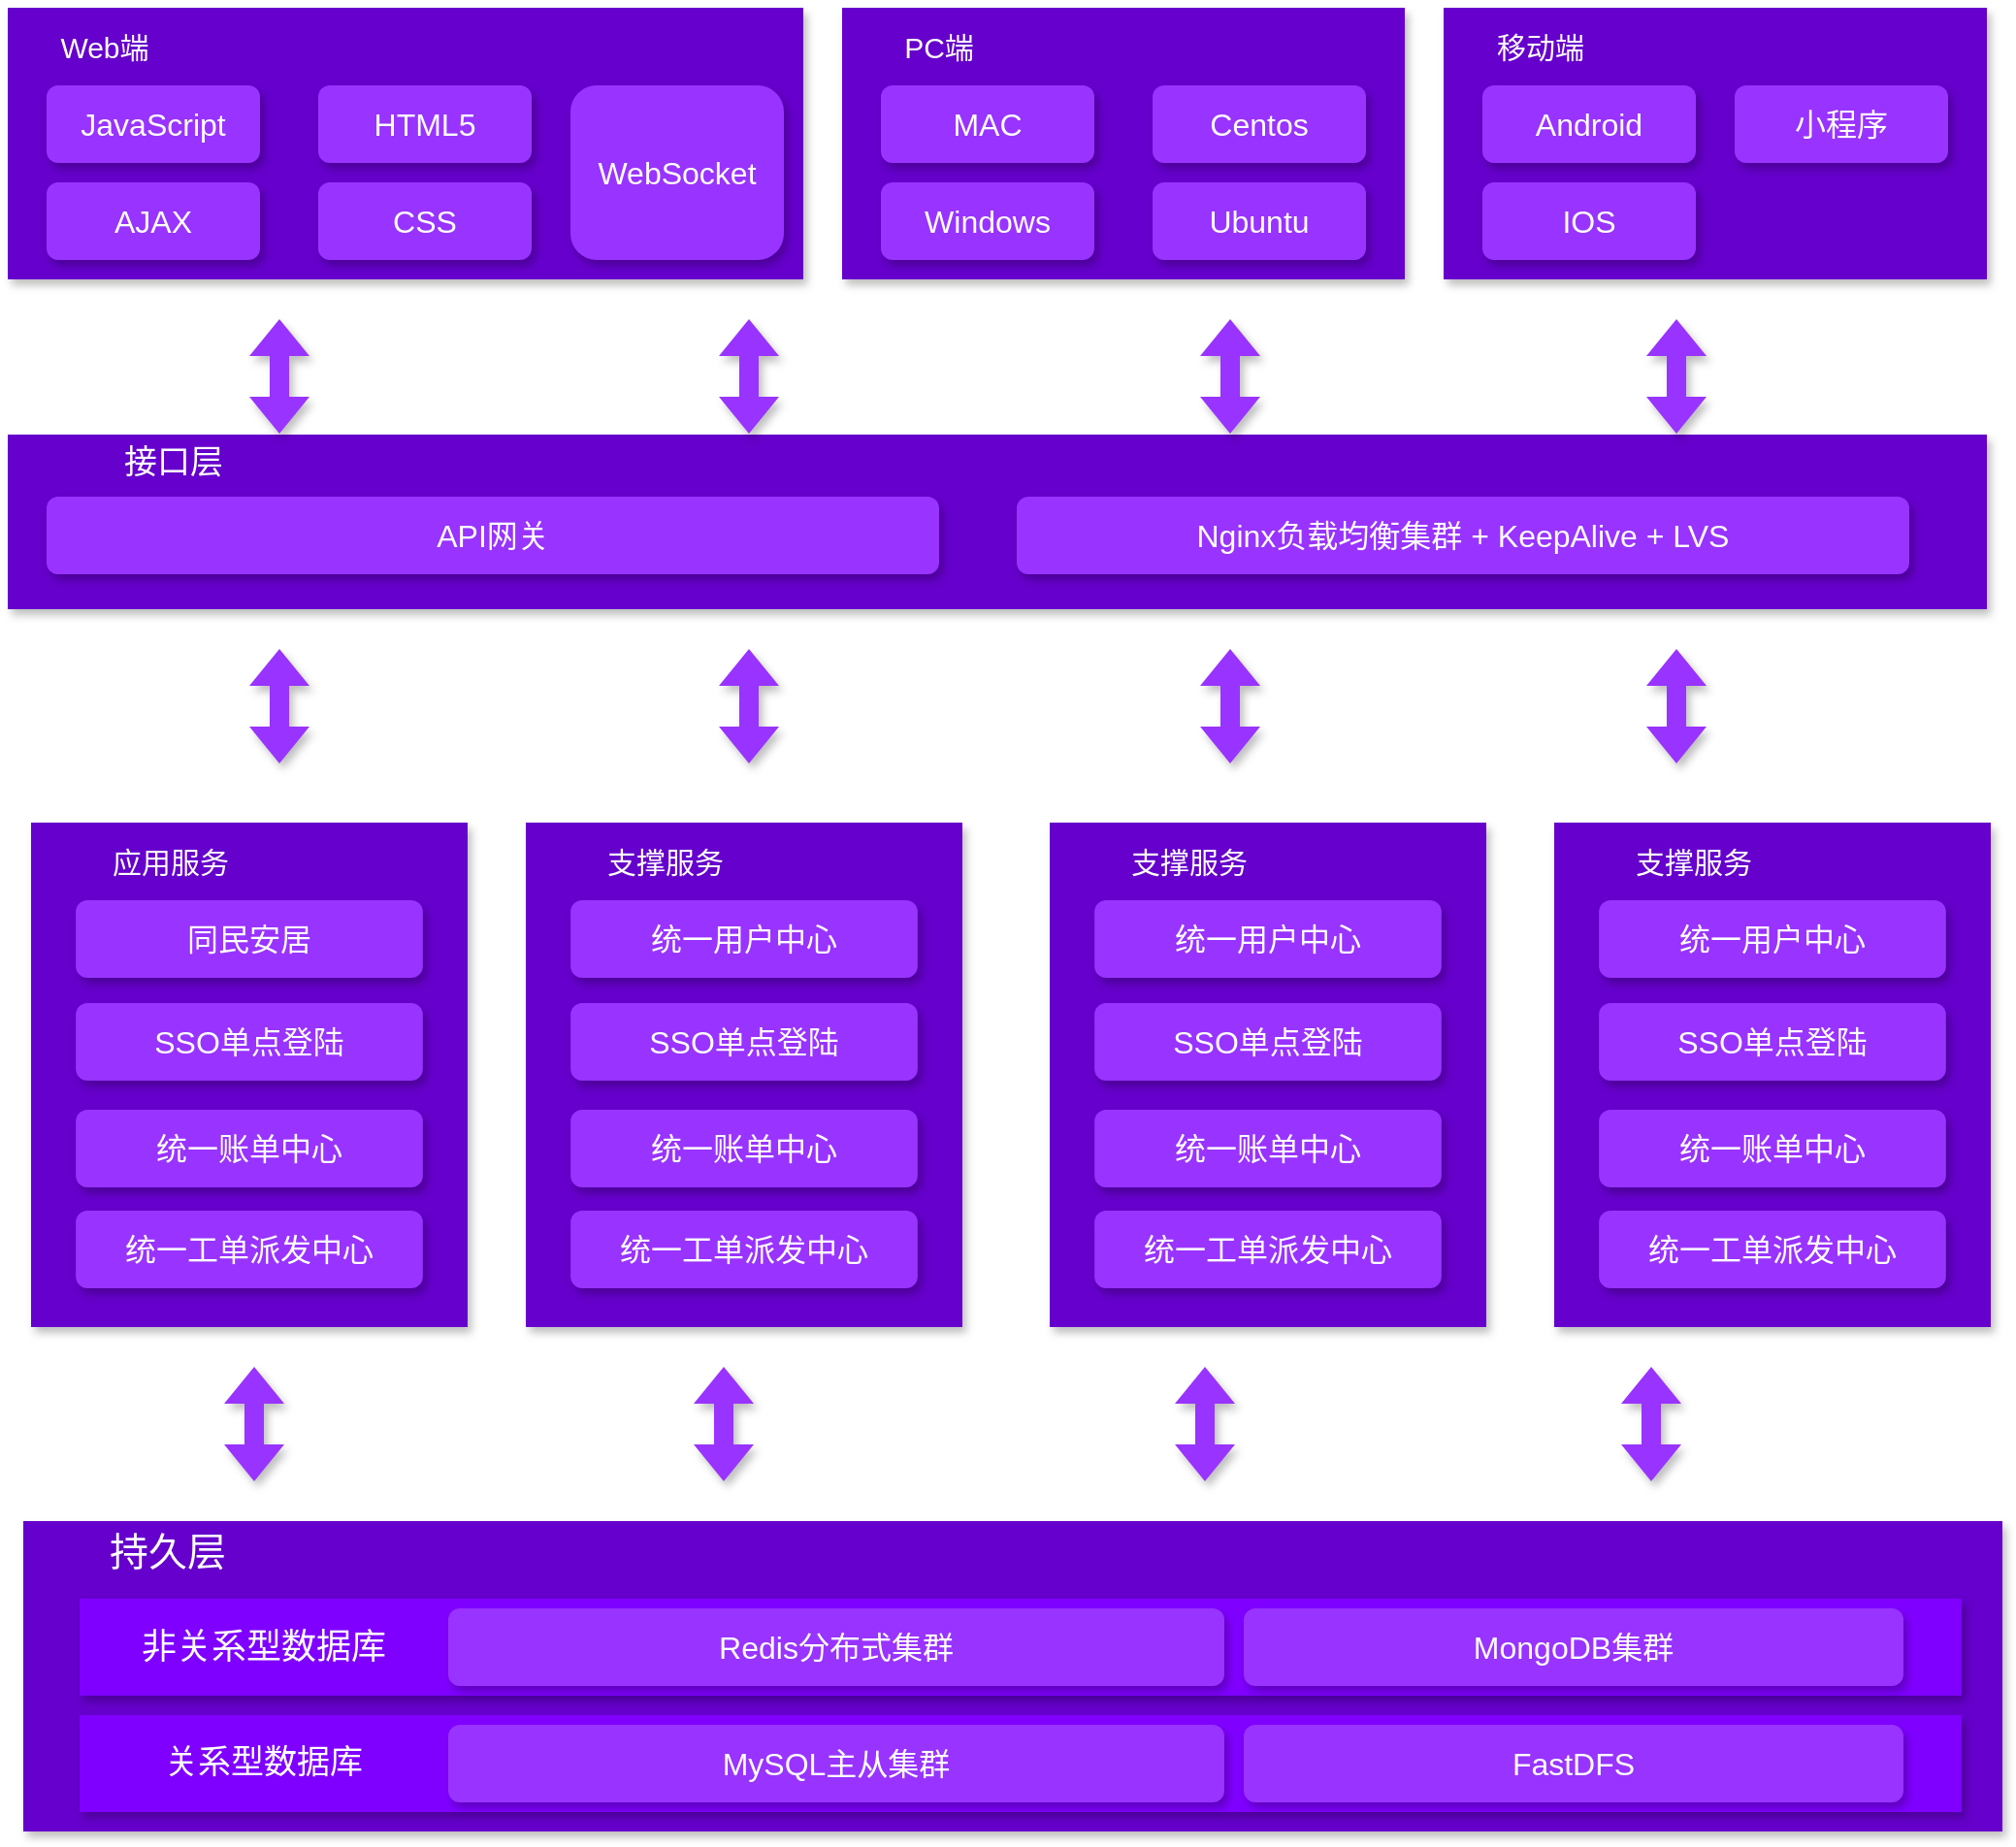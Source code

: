 <mxfile version="14.4.2" type="github">
  <diagram id="zV-b_AFfcwhKkFdipuun" name="Page-1">
    <mxGraphModel dx="2607" dy="1192" grid="1" gridSize="10" guides="1" tooltips="1" connect="1" arrows="1" fold="1" page="1" pageScale="3.5" pageWidth="827" pageHeight="1169" math="0" shadow="0">
      <root>
        <mxCell id="0" />
        <mxCell id="1" parent="0" />
        <mxCell id="SEhgnILJFAIvdyu6qOE7-8" value="" style="group" vertex="1" connectable="0" parent="1">
          <mxGeometry x="110" y="420" width="410" height="140" as="geometry" />
        </mxCell>
        <mxCell id="SEhgnILJFAIvdyu6qOE7-1" value="" style="rounded=0;whiteSpace=wrap;html=1;strokeColor=none;fillColor=#6600CC;shadow=1;glass=0;" vertex="1" parent="SEhgnILJFAIvdyu6qOE7-8">
          <mxGeometry width="410" height="140" as="geometry" />
        </mxCell>
        <mxCell id="SEhgnILJFAIvdyu6qOE7-2" value="&lt;font style=&quot;font-size: 15px&quot; color=&quot;#ffffff&quot;&gt;Web端&lt;/font&gt;" style="text;html=1;strokeColor=none;fillColor=none;align=center;verticalAlign=middle;whiteSpace=wrap;rounded=0;" vertex="1" parent="SEhgnILJFAIvdyu6qOE7-8">
          <mxGeometry x="20" y="10" width="60" height="20" as="geometry" />
        </mxCell>
        <mxCell id="SEhgnILJFAIvdyu6qOE7-3" value="&lt;font style=&quot;font-size: 16px&quot; color=&quot;#ffffff&quot;&gt;JavaScript&lt;/font&gt;" style="rounded=1;whiteSpace=wrap;html=1;fillColor=#9933FF;strokeColor=none;shadow=1;" vertex="1" parent="SEhgnILJFAIvdyu6qOE7-8">
          <mxGeometry x="20" y="40" width="110" height="40" as="geometry" />
        </mxCell>
        <mxCell id="SEhgnILJFAIvdyu6qOE7-4" value="&lt;font style=&quot;font-size: 16px&quot; color=&quot;#ffffff&quot;&gt;AJAX&lt;/font&gt;" style="rounded=1;whiteSpace=wrap;html=1;fillColor=#9933FF;strokeColor=none;shadow=1;" vertex="1" parent="SEhgnILJFAIvdyu6qOE7-8">
          <mxGeometry x="20" y="90" width="110" height="40" as="geometry" />
        </mxCell>
        <mxCell id="SEhgnILJFAIvdyu6qOE7-5" value="&lt;font color=&quot;#ffffff&quot;&gt;&lt;span style=&quot;font-size: 16px&quot;&gt;HTML5&lt;/span&gt;&lt;/font&gt;" style="rounded=1;whiteSpace=wrap;html=1;fillColor=#9933FF;strokeColor=none;shadow=1;" vertex="1" parent="SEhgnILJFAIvdyu6qOE7-8">
          <mxGeometry x="160" y="40" width="110" height="40" as="geometry" />
        </mxCell>
        <mxCell id="SEhgnILJFAIvdyu6qOE7-6" value="&lt;font style=&quot;font-size: 16px&quot; color=&quot;#ffffff&quot;&gt;CSS&lt;/font&gt;" style="rounded=1;whiteSpace=wrap;html=1;fillColor=#9933FF;strokeColor=none;shadow=1;" vertex="1" parent="SEhgnILJFAIvdyu6qOE7-8">
          <mxGeometry x="160" y="90" width="110" height="40" as="geometry" />
        </mxCell>
        <mxCell id="SEhgnILJFAIvdyu6qOE7-7" value="&lt;font style=&quot;font-size: 16px&quot; color=&quot;#ffffff&quot;&gt;WebSocket&lt;/font&gt;" style="rounded=1;whiteSpace=wrap;html=1;fillColor=#9933FF;strokeColor=none;shadow=1;" vertex="1" parent="SEhgnILJFAIvdyu6qOE7-8">
          <mxGeometry x="290" y="40" width="110" height="90" as="geometry" />
        </mxCell>
        <mxCell id="SEhgnILJFAIvdyu6qOE7-10" value="" style="rounded=0;whiteSpace=wrap;html=1;strokeColor=none;fillColor=#6600CC;shadow=1;glass=0;" vertex="1" parent="1">
          <mxGeometry x="540" y="420" width="290" height="140" as="geometry" />
        </mxCell>
        <mxCell id="SEhgnILJFAIvdyu6qOE7-17" value="" style="group" vertex="1" connectable="0" parent="1">
          <mxGeometry x="560" y="430" width="250" height="120" as="geometry" />
        </mxCell>
        <mxCell id="SEhgnILJFAIvdyu6qOE7-11" value="&lt;font style=&quot;font-size: 15px&quot; color=&quot;#ffffff&quot;&gt;PC端&lt;/font&gt;" style="text;html=1;strokeColor=none;fillColor=none;align=center;verticalAlign=middle;whiteSpace=wrap;rounded=0;" vertex="1" parent="SEhgnILJFAIvdyu6qOE7-17">
          <mxGeometry width="60" height="20" as="geometry" />
        </mxCell>
        <mxCell id="SEhgnILJFAIvdyu6qOE7-12" value="&lt;font style=&quot;font-size: 16px&quot; color=&quot;#ffffff&quot;&gt;MAC&lt;/font&gt;" style="rounded=1;whiteSpace=wrap;html=1;fillColor=#9933FF;strokeColor=none;shadow=1;" vertex="1" parent="SEhgnILJFAIvdyu6qOE7-17">
          <mxGeometry y="30" width="110" height="40" as="geometry" />
        </mxCell>
        <mxCell id="SEhgnILJFAIvdyu6qOE7-13" value="&lt;font style=&quot;font-size: 16px&quot; color=&quot;#ffffff&quot;&gt;Windows&lt;/font&gt;" style="rounded=1;whiteSpace=wrap;html=1;fillColor=#9933FF;strokeColor=none;shadow=1;" vertex="1" parent="SEhgnILJFAIvdyu6qOE7-17">
          <mxGeometry y="80" width="110" height="40" as="geometry" />
        </mxCell>
        <mxCell id="SEhgnILJFAIvdyu6qOE7-14" value="&lt;font color=&quot;#ffffff&quot;&gt;&lt;span style=&quot;font-size: 16px&quot;&gt;Centos&lt;/span&gt;&lt;/font&gt;" style="rounded=1;whiteSpace=wrap;html=1;fillColor=#9933FF;strokeColor=none;shadow=1;" vertex="1" parent="SEhgnILJFAIvdyu6qOE7-17">
          <mxGeometry x="140" y="30" width="110" height="40" as="geometry" />
        </mxCell>
        <mxCell id="SEhgnILJFAIvdyu6qOE7-15" value="&lt;font style=&quot;font-size: 16px&quot; color=&quot;#ffffff&quot;&gt;Ubuntu&lt;/font&gt;" style="rounded=1;whiteSpace=wrap;html=1;fillColor=#9933FF;strokeColor=none;shadow=1;" vertex="1" parent="SEhgnILJFAIvdyu6qOE7-17">
          <mxGeometry x="140" y="80" width="110" height="40" as="geometry" />
        </mxCell>
        <mxCell id="SEhgnILJFAIvdyu6qOE7-21" value="" style="rounded=0;whiteSpace=wrap;html=1;strokeColor=none;fillColor=#6600CC;shadow=1;glass=0;" vertex="1" parent="1">
          <mxGeometry x="850" y="420" width="280" height="140" as="geometry" />
        </mxCell>
        <mxCell id="SEhgnILJFAIvdyu6qOE7-22" value="&lt;font style=&quot;font-size: 15px&quot; color=&quot;#ffffff&quot;&gt;移动端&lt;/font&gt;" style="text;html=1;strokeColor=none;fillColor=none;align=center;verticalAlign=middle;whiteSpace=wrap;rounded=0;" vertex="1" parent="1">
          <mxGeometry x="870" y="430" width="60" height="20" as="geometry" />
        </mxCell>
        <mxCell id="SEhgnILJFAIvdyu6qOE7-23" value="&lt;font style=&quot;font-size: 16px&quot; color=&quot;#ffffff&quot;&gt;Android&lt;/font&gt;" style="rounded=1;whiteSpace=wrap;html=1;fillColor=#9933FF;strokeColor=none;shadow=1;" vertex="1" parent="1">
          <mxGeometry x="870" y="460" width="110" height="40" as="geometry" />
        </mxCell>
        <mxCell id="SEhgnILJFAIvdyu6qOE7-24" value="&lt;font style=&quot;font-size: 16px&quot; color=&quot;#ffffff&quot;&gt;IOS&lt;/font&gt;" style="rounded=1;whiteSpace=wrap;html=1;fillColor=#9933FF;strokeColor=none;shadow=1;" vertex="1" parent="1">
          <mxGeometry x="870" y="510" width="110" height="40" as="geometry" />
        </mxCell>
        <mxCell id="SEhgnILJFAIvdyu6qOE7-28" value="&lt;font style=&quot;font-size: 16px&quot; color=&quot;#ffffff&quot;&gt;小程序&lt;/font&gt;" style="rounded=1;whiteSpace=wrap;html=1;fillColor=#9933FF;strokeColor=none;shadow=1;" vertex="1" parent="1">
          <mxGeometry x="1000" y="460" width="110" height="40" as="geometry" />
        </mxCell>
        <mxCell id="SEhgnILJFAIvdyu6qOE7-41" value="" style="group" vertex="1" connectable="0" parent="1">
          <mxGeometry x="110" y="640" width="1020" height="90" as="geometry" />
        </mxCell>
        <mxCell id="SEhgnILJFAIvdyu6qOE7-31" value="" style="rounded=0;whiteSpace=wrap;html=1;strokeColor=none;fillColor=#6600CC;shadow=1;glass=0;" vertex="1" parent="SEhgnILJFAIvdyu6qOE7-41">
          <mxGeometry width="1020" height="90" as="geometry" />
        </mxCell>
        <mxCell id="SEhgnILJFAIvdyu6qOE7-32" value="&lt;font style=&quot;font-size: 17px&quot; color=&quot;#ffffff&quot;&gt;接口层&lt;/font&gt;" style="text;html=1;strokeColor=none;fillColor=none;align=center;verticalAlign=middle;whiteSpace=wrap;rounded=0;" vertex="1" parent="SEhgnILJFAIvdyu6qOE7-41">
          <mxGeometry x="10.996" y="5" width="149.268" height="20" as="geometry" />
        </mxCell>
        <mxCell id="SEhgnILJFAIvdyu6qOE7-33" value="&lt;font style=&quot;font-size: 16px&quot; color=&quot;#ffffff&quot;&gt;API网关&lt;/font&gt;" style="rounded=1;whiteSpace=wrap;html=1;fillColor=#9933FF;strokeColor=none;shadow=1;" vertex="1" parent="SEhgnILJFAIvdyu6qOE7-41">
          <mxGeometry x="20" y="32" width="460" height="40" as="geometry" />
        </mxCell>
        <mxCell id="SEhgnILJFAIvdyu6qOE7-39" value="&lt;font style=&quot;font-size: 16px&quot; color=&quot;#ffffff&quot;&gt;Nginx负载均衡集群 + KeepAlive + LVS&lt;/font&gt;" style="rounded=1;whiteSpace=wrap;html=1;fillColor=#9933FF;strokeColor=none;shadow=1;" vertex="1" parent="SEhgnILJFAIvdyu6qOE7-41">
          <mxGeometry x="520" y="32" width="460" height="40" as="geometry" />
        </mxCell>
        <mxCell id="SEhgnILJFAIvdyu6qOE7-134" value="" style="group" vertex="1" connectable="0" parent="1">
          <mxGeometry x="117.996" y="1200" width="1020.004" height="160" as="geometry" />
        </mxCell>
        <mxCell id="SEhgnILJFAIvdyu6qOE7-43" value="" style="rounded=0;whiteSpace=wrap;html=1;strokeColor=none;fillColor=#6600CC;shadow=1;glass=0;" vertex="1" parent="SEhgnILJFAIvdyu6qOE7-134">
          <mxGeometry x="0.004" width="1020" height="160" as="geometry" />
        </mxCell>
        <mxCell id="SEhgnILJFAIvdyu6qOE7-44" value="&lt;font style=&quot;font-size: 20px&quot; color=&quot;#ffffff&quot;&gt;持久层&lt;/font&gt;" style="text;html=1;strokeColor=none;fillColor=none;align=center;verticalAlign=middle;whiteSpace=wrap;rounded=0;" vertex="1" parent="SEhgnILJFAIvdyu6qOE7-134">
          <mxGeometry y="5" width="149.268" height="20" as="geometry" />
        </mxCell>
        <mxCell id="SEhgnILJFAIvdyu6qOE7-61" value="" style="group" vertex="1" connectable="0" parent="SEhgnILJFAIvdyu6qOE7-134">
          <mxGeometry x="29.004" y="40" width="970" height="50" as="geometry" />
        </mxCell>
        <mxCell id="SEhgnILJFAIvdyu6qOE7-57" value="" style="rounded=0;whiteSpace=wrap;html=1;shadow=1;glass=0;fillColor=#7F00FF;strokeColor=none;" vertex="1" parent="SEhgnILJFAIvdyu6qOE7-61">
          <mxGeometry width="970" height="50" as="geometry" />
        </mxCell>
        <mxCell id="SEhgnILJFAIvdyu6qOE7-45" value="&lt;font style=&quot;font-size: 16px&quot; color=&quot;#ffffff&quot;&gt;Redis分布式集群&lt;/font&gt;" style="rounded=1;whiteSpace=wrap;html=1;fillColor=#9933FF;strokeColor=none;shadow=1;" vertex="1" parent="SEhgnILJFAIvdyu6qOE7-61">
          <mxGeometry x="190" y="5" width="400" height="40" as="geometry" />
        </mxCell>
        <mxCell id="SEhgnILJFAIvdyu6qOE7-59" value="&lt;font style=&quot;font-size: 16px&quot; color=&quot;#ffffff&quot;&gt;MongoDB集群&lt;/font&gt;" style="rounded=1;whiteSpace=wrap;html=1;fillColor=#9933FF;strokeColor=none;shadow=1;" vertex="1" parent="SEhgnILJFAIvdyu6qOE7-61">
          <mxGeometry x="600" y="5" width="340" height="40" as="geometry" />
        </mxCell>
        <mxCell id="SEhgnILJFAIvdyu6qOE7-60" value="&lt;font color=&quot;#ffffff&quot; style=&quot;font-size: 18px&quot;&gt;非关系型数据库&lt;/font&gt;" style="text;html=1;strokeColor=none;fillColor=none;align=center;verticalAlign=middle;whiteSpace=wrap;rounded=0;shadow=1;glass=0;" vertex="1" parent="SEhgnILJFAIvdyu6qOE7-61">
          <mxGeometry x="20" y="15" width="150" height="20" as="geometry" />
        </mxCell>
        <mxCell id="SEhgnILJFAIvdyu6qOE7-62" value="" style="group" vertex="1" connectable="0" parent="SEhgnILJFAIvdyu6qOE7-134">
          <mxGeometry x="29.004" y="100" width="970" height="50" as="geometry" />
        </mxCell>
        <mxCell id="SEhgnILJFAIvdyu6qOE7-63" value="" style="rounded=0;whiteSpace=wrap;html=1;shadow=1;glass=0;fillColor=#7F00FF;strokeColor=none;" vertex="1" parent="SEhgnILJFAIvdyu6qOE7-62">
          <mxGeometry width="970" height="50" as="geometry" />
        </mxCell>
        <mxCell id="SEhgnILJFAIvdyu6qOE7-64" value="&lt;font color=&quot;#ffffff&quot;&gt;&lt;span style=&quot;font-size: 16px&quot;&gt;MySQL主从集群&lt;/span&gt;&lt;/font&gt;" style="rounded=1;whiteSpace=wrap;html=1;fillColor=#9933FF;strokeColor=none;shadow=1;" vertex="1" parent="SEhgnILJFAIvdyu6qOE7-62">
          <mxGeometry x="190" y="5" width="400" height="40" as="geometry" />
        </mxCell>
        <mxCell id="SEhgnILJFAIvdyu6qOE7-65" value="&lt;font style=&quot;font-size: 16px&quot; color=&quot;#ffffff&quot;&gt;FastDFS&lt;/font&gt;" style="rounded=1;whiteSpace=wrap;html=1;fillColor=#9933FF;strokeColor=none;shadow=1;" vertex="1" parent="SEhgnILJFAIvdyu6qOE7-62">
          <mxGeometry x="600" y="5" width="340" height="40" as="geometry" />
        </mxCell>
        <mxCell id="SEhgnILJFAIvdyu6qOE7-66" value="&lt;font color=&quot;#ffffff&quot; style=&quot;font-size: 17px&quot;&gt;关系型数据库&lt;/font&gt;" style="text;html=1;strokeColor=none;fillColor=none;align=center;verticalAlign=middle;whiteSpace=wrap;rounded=0;shadow=1;glass=0;" vertex="1" parent="SEhgnILJFAIvdyu6qOE7-62">
          <mxGeometry x="20" y="15" width="150" height="20" as="geometry" />
        </mxCell>
        <mxCell id="SEhgnILJFAIvdyu6qOE7-136" value="" style="group" vertex="1" connectable="0" parent="1">
          <mxGeometry x="250" y="750" width="720" height="60" as="geometry" />
        </mxCell>
        <mxCell id="SEhgnILJFAIvdyu6qOE7-47" value="" style="shape=flexArrow;endArrow=classic;startArrow=classic;html=1;fillColor=#9933FF;strokeColor=none;shadow=1;rounded=0;" edge="1" parent="SEhgnILJFAIvdyu6qOE7-136">
          <mxGeometry width="50" height="50" relative="1" as="geometry">
            <mxPoint y="60" as="sourcePoint" />
            <mxPoint as="targetPoint" />
          </mxGeometry>
        </mxCell>
        <mxCell id="SEhgnILJFAIvdyu6qOE7-48" value="" style="shape=flexArrow;endArrow=classic;startArrow=classic;html=1;fillColor=#9933FF;strokeColor=none;shadow=1;rounded=0;" edge="1" parent="SEhgnILJFAIvdyu6qOE7-136">
          <mxGeometry width="50" height="50" relative="1" as="geometry">
            <mxPoint x="720" y="60" as="sourcePoint" />
            <mxPoint x="720" as="targetPoint" />
          </mxGeometry>
        </mxCell>
        <mxCell id="SEhgnILJFAIvdyu6qOE7-49" value="" style="shape=flexArrow;endArrow=classic;startArrow=classic;html=1;fillColor=#9933FF;strokeColor=none;shadow=1;rounded=0;" edge="1" parent="SEhgnILJFAIvdyu6qOE7-136">
          <mxGeometry width="50" height="50" relative="1" as="geometry">
            <mxPoint x="490" y="60" as="sourcePoint" />
            <mxPoint x="490" as="targetPoint" />
          </mxGeometry>
        </mxCell>
        <mxCell id="SEhgnILJFAIvdyu6qOE7-135" value="" style="shape=flexArrow;endArrow=classic;startArrow=classic;html=1;fillColor=#9933FF;strokeColor=none;shadow=1;rounded=0;" edge="1" parent="SEhgnILJFAIvdyu6qOE7-136">
          <mxGeometry width="50" height="50" relative="1" as="geometry">
            <mxPoint x="242" y="60" as="sourcePoint" />
            <mxPoint x="242" as="targetPoint" />
          </mxGeometry>
        </mxCell>
        <mxCell id="SEhgnILJFAIvdyu6qOE7-137" value="" style="group" vertex="1" connectable="0" parent="1">
          <mxGeometry x="237" y="1120" width="720" height="60" as="geometry" />
        </mxCell>
        <mxCell id="SEhgnILJFAIvdyu6qOE7-138" value="" style="shape=flexArrow;endArrow=classic;startArrow=classic;html=1;fillColor=#9933FF;strokeColor=none;shadow=1;rounded=0;" edge="1" parent="SEhgnILJFAIvdyu6qOE7-137">
          <mxGeometry width="50" height="50" relative="1" as="geometry">
            <mxPoint y="60" as="sourcePoint" />
            <mxPoint as="targetPoint" />
          </mxGeometry>
        </mxCell>
        <mxCell id="SEhgnILJFAIvdyu6qOE7-139" value="" style="shape=flexArrow;endArrow=classic;startArrow=classic;html=1;fillColor=#9933FF;strokeColor=none;shadow=1;rounded=0;" edge="1" parent="SEhgnILJFAIvdyu6qOE7-137">
          <mxGeometry width="50" height="50" relative="1" as="geometry">
            <mxPoint x="720" y="60" as="sourcePoint" />
            <mxPoint x="720" as="targetPoint" />
          </mxGeometry>
        </mxCell>
        <mxCell id="SEhgnILJFAIvdyu6qOE7-140" value="" style="shape=flexArrow;endArrow=classic;startArrow=classic;html=1;fillColor=#9933FF;strokeColor=none;shadow=1;rounded=0;" edge="1" parent="SEhgnILJFAIvdyu6qOE7-137">
          <mxGeometry width="50" height="50" relative="1" as="geometry">
            <mxPoint x="490" y="60" as="sourcePoint" />
            <mxPoint x="490" as="targetPoint" />
          </mxGeometry>
        </mxCell>
        <mxCell id="SEhgnILJFAIvdyu6qOE7-141" value="" style="shape=flexArrow;endArrow=classic;startArrow=classic;html=1;fillColor=#9933FF;strokeColor=none;shadow=1;rounded=0;" edge="1" parent="SEhgnILJFAIvdyu6qOE7-137">
          <mxGeometry width="50" height="50" relative="1" as="geometry">
            <mxPoint x="242" y="60" as="sourcePoint" />
            <mxPoint x="242" as="targetPoint" />
          </mxGeometry>
        </mxCell>
        <mxCell id="SEhgnILJFAIvdyu6qOE7-142" value="" style="group" vertex="1" connectable="0" parent="1">
          <mxGeometry x="122" y="840" width="1010" height="260" as="geometry" />
        </mxCell>
        <mxCell id="SEhgnILJFAIvdyu6qOE7-70" value="" style="group" vertex="1" connectable="0" parent="SEhgnILJFAIvdyu6qOE7-142">
          <mxGeometry width="225" height="260" as="geometry" />
        </mxCell>
        <mxCell id="SEhgnILJFAIvdyu6qOE7-50" value="" style="rounded=0;whiteSpace=wrap;html=1;strokeColor=none;fillColor=#6600CC;shadow=1;glass=0;" vertex="1" parent="SEhgnILJFAIvdyu6qOE7-70">
          <mxGeometry width="225" height="260" as="geometry" />
        </mxCell>
        <mxCell id="SEhgnILJFAIvdyu6qOE7-52" value="&lt;font style=&quot;font-size: 15px&quot; color=&quot;#ffffff&quot;&gt;应用服务&lt;/font&gt;" style="text;html=1;strokeColor=none;fillColor=none;align=center;verticalAlign=middle;whiteSpace=wrap;rounded=0;" vertex="1" parent="SEhgnILJFAIvdyu6qOE7-70">
          <mxGeometry x="23.077" y="10" width="98.077" height="20" as="geometry" />
        </mxCell>
        <mxCell id="SEhgnILJFAIvdyu6qOE7-53" value="&lt;font color=&quot;#ffffff&quot;&gt;&lt;span style=&quot;font-size: 16px&quot;&gt;同民安居&lt;/span&gt;&lt;/font&gt;" style="rounded=1;whiteSpace=wrap;html=1;fillColor=#9933FF;strokeColor=none;shadow=1;" vertex="1" parent="SEhgnILJFAIvdyu6qOE7-70">
          <mxGeometry x="23.077" y="40" width="178.846" height="40" as="geometry" />
        </mxCell>
        <mxCell id="SEhgnILJFAIvdyu6qOE7-54" value="&lt;font style=&quot;font-size: 16px&quot; color=&quot;#ffffff&quot;&gt;SSO单点登陆&lt;/font&gt;" style="rounded=1;whiteSpace=wrap;html=1;fillColor=#9933FF;strokeColor=none;shadow=1;" vertex="1" parent="SEhgnILJFAIvdyu6qOE7-70">
          <mxGeometry x="23.077" y="93" width="178.846" height="40" as="geometry" />
        </mxCell>
        <mxCell id="SEhgnILJFAIvdyu6qOE7-68" value="&lt;font color=&quot;#ffffff&quot;&gt;&lt;span style=&quot;font-size: 16px&quot;&gt;统一账单中心&lt;/span&gt;&lt;/font&gt;" style="rounded=1;whiteSpace=wrap;html=1;fillColor=#9933FF;strokeColor=none;shadow=1;" vertex="1" parent="SEhgnILJFAIvdyu6qOE7-70">
          <mxGeometry x="23.077" y="148" width="178.846" height="40" as="geometry" />
        </mxCell>
        <mxCell id="SEhgnILJFAIvdyu6qOE7-69" value="&lt;font style=&quot;font-size: 16px&quot; color=&quot;#ffffff&quot;&gt;统一工单派发中心&lt;/font&gt;" style="rounded=1;whiteSpace=wrap;html=1;fillColor=#9933FF;strokeColor=none;shadow=1;" vertex="1" parent="SEhgnILJFAIvdyu6qOE7-70">
          <mxGeometry x="23.077" y="200" width="178.846" height="40" as="geometry" />
        </mxCell>
        <mxCell id="SEhgnILJFAIvdyu6qOE7-113" value="" style="group" vertex="1" connectable="0" parent="SEhgnILJFAIvdyu6qOE7-142">
          <mxGeometry x="255" width="225" height="260" as="geometry" />
        </mxCell>
        <mxCell id="SEhgnILJFAIvdyu6qOE7-114" value="" style="rounded=0;whiteSpace=wrap;html=1;strokeColor=none;fillColor=#6600CC;shadow=1;glass=0;" vertex="1" parent="SEhgnILJFAIvdyu6qOE7-113">
          <mxGeometry width="225" height="260" as="geometry" />
        </mxCell>
        <mxCell id="SEhgnILJFAIvdyu6qOE7-115" value="&lt;font style=&quot;font-size: 15px&quot; color=&quot;#ffffff&quot;&gt;支撑服务&lt;/font&gt;" style="text;html=1;strokeColor=none;fillColor=none;align=center;verticalAlign=middle;whiteSpace=wrap;rounded=0;" vertex="1" parent="SEhgnILJFAIvdyu6qOE7-113">
          <mxGeometry x="23.077" y="10" width="98.077" height="20" as="geometry" />
        </mxCell>
        <mxCell id="SEhgnILJFAIvdyu6qOE7-116" value="&lt;font style=&quot;font-size: 16px&quot; color=&quot;#ffffff&quot;&gt;统一用户中心&lt;/font&gt;" style="rounded=1;whiteSpace=wrap;html=1;fillColor=#9933FF;strokeColor=none;shadow=1;" vertex="1" parent="SEhgnILJFAIvdyu6qOE7-113">
          <mxGeometry x="23.077" y="40" width="178.846" height="40" as="geometry" />
        </mxCell>
        <mxCell id="SEhgnILJFAIvdyu6qOE7-117" value="&lt;font style=&quot;font-size: 16px&quot; color=&quot;#ffffff&quot;&gt;SSO单点登陆&lt;/font&gt;" style="rounded=1;whiteSpace=wrap;html=1;fillColor=#9933FF;strokeColor=none;shadow=1;" vertex="1" parent="SEhgnILJFAIvdyu6qOE7-113">
          <mxGeometry x="23.077" y="93" width="178.846" height="40" as="geometry" />
        </mxCell>
        <mxCell id="SEhgnILJFAIvdyu6qOE7-118" value="&lt;font color=&quot;#ffffff&quot;&gt;&lt;span style=&quot;font-size: 16px&quot;&gt;统一账单中心&lt;/span&gt;&lt;/font&gt;" style="rounded=1;whiteSpace=wrap;html=1;fillColor=#9933FF;strokeColor=none;shadow=1;" vertex="1" parent="SEhgnILJFAIvdyu6qOE7-113">
          <mxGeometry x="23.077" y="148" width="178.846" height="40" as="geometry" />
        </mxCell>
        <mxCell id="SEhgnILJFAIvdyu6qOE7-119" value="&lt;font style=&quot;font-size: 16px&quot; color=&quot;#ffffff&quot;&gt;统一工单派发中心&lt;/font&gt;" style="rounded=1;whiteSpace=wrap;html=1;fillColor=#9933FF;strokeColor=none;shadow=1;" vertex="1" parent="SEhgnILJFAIvdyu6qOE7-113">
          <mxGeometry x="23.077" y="200" width="178.846" height="40" as="geometry" />
        </mxCell>
        <mxCell id="SEhgnILJFAIvdyu6qOE7-120" value="" style="group" vertex="1" connectable="0" parent="SEhgnILJFAIvdyu6qOE7-142">
          <mxGeometry x="525" width="225" height="260" as="geometry" />
        </mxCell>
        <mxCell id="SEhgnILJFAIvdyu6qOE7-121" value="" style="rounded=0;whiteSpace=wrap;html=1;strokeColor=none;fillColor=#6600CC;shadow=1;glass=0;" vertex="1" parent="SEhgnILJFAIvdyu6qOE7-120">
          <mxGeometry width="225" height="260" as="geometry" />
        </mxCell>
        <mxCell id="SEhgnILJFAIvdyu6qOE7-122" value="&lt;font style=&quot;font-size: 15px&quot; color=&quot;#ffffff&quot;&gt;支撑服务&lt;/font&gt;" style="text;html=1;strokeColor=none;fillColor=none;align=center;verticalAlign=middle;whiteSpace=wrap;rounded=0;" vertex="1" parent="SEhgnILJFAIvdyu6qOE7-120">
          <mxGeometry x="23.077" y="10" width="98.077" height="20" as="geometry" />
        </mxCell>
        <mxCell id="SEhgnILJFAIvdyu6qOE7-123" value="&lt;font style=&quot;font-size: 16px&quot; color=&quot;#ffffff&quot;&gt;统一用户中心&lt;/font&gt;" style="rounded=1;whiteSpace=wrap;html=1;fillColor=#9933FF;strokeColor=none;shadow=1;" vertex="1" parent="SEhgnILJFAIvdyu6qOE7-120">
          <mxGeometry x="23.077" y="40" width="178.846" height="40" as="geometry" />
        </mxCell>
        <mxCell id="SEhgnILJFAIvdyu6qOE7-124" value="&lt;font style=&quot;font-size: 16px&quot; color=&quot;#ffffff&quot;&gt;SSO单点登陆&lt;/font&gt;" style="rounded=1;whiteSpace=wrap;html=1;fillColor=#9933FF;strokeColor=none;shadow=1;" vertex="1" parent="SEhgnILJFAIvdyu6qOE7-120">
          <mxGeometry x="23.077" y="93" width="178.846" height="40" as="geometry" />
        </mxCell>
        <mxCell id="SEhgnILJFAIvdyu6qOE7-125" value="&lt;font color=&quot;#ffffff&quot;&gt;&lt;span style=&quot;font-size: 16px&quot;&gt;统一账单中心&lt;/span&gt;&lt;/font&gt;" style="rounded=1;whiteSpace=wrap;html=1;fillColor=#9933FF;strokeColor=none;shadow=1;" vertex="1" parent="SEhgnILJFAIvdyu6qOE7-120">
          <mxGeometry x="23.077" y="148" width="178.846" height="40" as="geometry" />
        </mxCell>
        <mxCell id="SEhgnILJFAIvdyu6qOE7-126" value="&lt;font style=&quot;font-size: 16px&quot; color=&quot;#ffffff&quot;&gt;统一工单派发中心&lt;/font&gt;" style="rounded=1;whiteSpace=wrap;html=1;fillColor=#9933FF;strokeColor=none;shadow=1;" vertex="1" parent="SEhgnILJFAIvdyu6qOE7-120">
          <mxGeometry x="23.077" y="200" width="178.846" height="40" as="geometry" />
        </mxCell>
        <mxCell id="SEhgnILJFAIvdyu6qOE7-127" value="" style="group" vertex="1" connectable="0" parent="SEhgnILJFAIvdyu6qOE7-142">
          <mxGeometry x="785" width="225" height="260" as="geometry" />
        </mxCell>
        <mxCell id="SEhgnILJFAIvdyu6qOE7-128" value="" style="rounded=0;whiteSpace=wrap;html=1;strokeColor=none;fillColor=#6600CC;shadow=1;glass=0;" vertex="1" parent="SEhgnILJFAIvdyu6qOE7-127">
          <mxGeometry width="225" height="260" as="geometry" />
        </mxCell>
        <mxCell id="SEhgnILJFAIvdyu6qOE7-129" value="&lt;font style=&quot;font-size: 15px&quot; color=&quot;#ffffff&quot;&gt;支撑服务&lt;/font&gt;" style="text;html=1;strokeColor=none;fillColor=none;align=center;verticalAlign=middle;whiteSpace=wrap;rounded=0;" vertex="1" parent="SEhgnILJFAIvdyu6qOE7-127">
          <mxGeometry x="23.077" y="10" width="98.077" height="20" as="geometry" />
        </mxCell>
        <mxCell id="SEhgnILJFAIvdyu6qOE7-130" value="&lt;font style=&quot;font-size: 16px&quot; color=&quot;#ffffff&quot;&gt;统一用户中心&lt;/font&gt;" style="rounded=1;whiteSpace=wrap;html=1;fillColor=#9933FF;strokeColor=none;shadow=1;" vertex="1" parent="SEhgnILJFAIvdyu6qOE7-127">
          <mxGeometry x="23.077" y="40" width="178.846" height="40" as="geometry" />
        </mxCell>
        <mxCell id="SEhgnILJFAIvdyu6qOE7-131" value="&lt;font style=&quot;font-size: 16px&quot; color=&quot;#ffffff&quot;&gt;SSO单点登陆&lt;/font&gt;" style="rounded=1;whiteSpace=wrap;html=1;fillColor=#9933FF;strokeColor=none;shadow=1;" vertex="1" parent="SEhgnILJFAIvdyu6qOE7-127">
          <mxGeometry x="23.077" y="93" width="178.846" height="40" as="geometry" />
        </mxCell>
        <mxCell id="SEhgnILJFAIvdyu6qOE7-132" value="&lt;font color=&quot;#ffffff&quot;&gt;&lt;span style=&quot;font-size: 16px&quot;&gt;统一账单中心&lt;/span&gt;&lt;/font&gt;" style="rounded=1;whiteSpace=wrap;html=1;fillColor=#9933FF;strokeColor=none;shadow=1;" vertex="1" parent="SEhgnILJFAIvdyu6qOE7-127">
          <mxGeometry x="23.077" y="148" width="178.846" height="40" as="geometry" />
        </mxCell>
        <mxCell id="SEhgnILJFAIvdyu6qOE7-133" value="&lt;font style=&quot;font-size: 16px&quot; color=&quot;#ffffff&quot;&gt;统一工单派发中心&lt;/font&gt;" style="rounded=1;whiteSpace=wrap;html=1;fillColor=#9933FF;strokeColor=none;shadow=1;" vertex="1" parent="SEhgnILJFAIvdyu6qOE7-127">
          <mxGeometry x="23.077" y="200" width="178.846" height="40" as="geometry" />
        </mxCell>
        <mxCell id="SEhgnILJFAIvdyu6qOE7-143" value="" style="group" vertex="1" connectable="0" parent="1">
          <mxGeometry x="250" y="580" width="720" height="60" as="geometry" />
        </mxCell>
        <mxCell id="SEhgnILJFAIvdyu6qOE7-144" value="" style="shape=flexArrow;endArrow=classic;startArrow=classic;html=1;fillColor=#9933FF;strokeColor=none;shadow=1;rounded=0;" edge="1" parent="SEhgnILJFAIvdyu6qOE7-143">
          <mxGeometry width="50" height="50" relative="1" as="geometry">
            <mxPoint y="60" as="sourcePoint" />
            <mxPoint as="targetPoint" />
          </mxGeometry>
        </mxCell>
        <mxCell id="SEhgnILJFAIvdyu6qOE7-145" value="" style="shape=flexArrow;endArrow=classic;startArrow=classic;html=1;fillColor=#9933FF;strokeColor=none;shadow=1;rounded=0;" edge="1" parent="SEhgnILJFAIvdyu6qOE7-143">
          <mxGeometry width="50" height="50" relative="1" as="geometry">
            <mxPoint x="720" y="60" as="sourcePoint" />
            <mxPoint x="720" as="targetPoint" />
          </mxGeometry>
        </mxCell>
        <mxCell id="SEhgnILJFAIvdyu6qOE7-146" value="" style="shape=flexArrow;endArrow=classic;startArrow=classic;html=1;fillColor=#9933FF;strokeColor=none;shadow=1;rounded=0;" edge="1" parent="SEhgnILJFAIvdyu6qOE7-143">
          <mxGeometry width="50" height="50" relative="1" as="geometry">
            <mxPoint x="490" y="60" as="sourcePoint" />
            <mxPoint x="490" as="targetPoint" />
          </mxGeometry>
        </mxCell>
        <mxCell id="SEhgnILJFAIvdyu6qOE7-147" value="" style="shape=flexArrow;endArrow=classic;startArrow=classic;html=1;fillColor=#9933FF;strokeColor=none;shadow=1;rounded=0;" edge="1" parent="SEhgnILJFAIvdyu6qOE7-143">
          <mxGeometry width="50" height="50" relative="1" as="geometry">
            <mxPoint x="242" y="60" as="sourcePoint" />
            <mxPoint x="242" as="targetPoint" />
          </mxGeometry>
        </mxCell>
      </root>
    </mxGraphModel>
  </diagram>
</mxfile>
